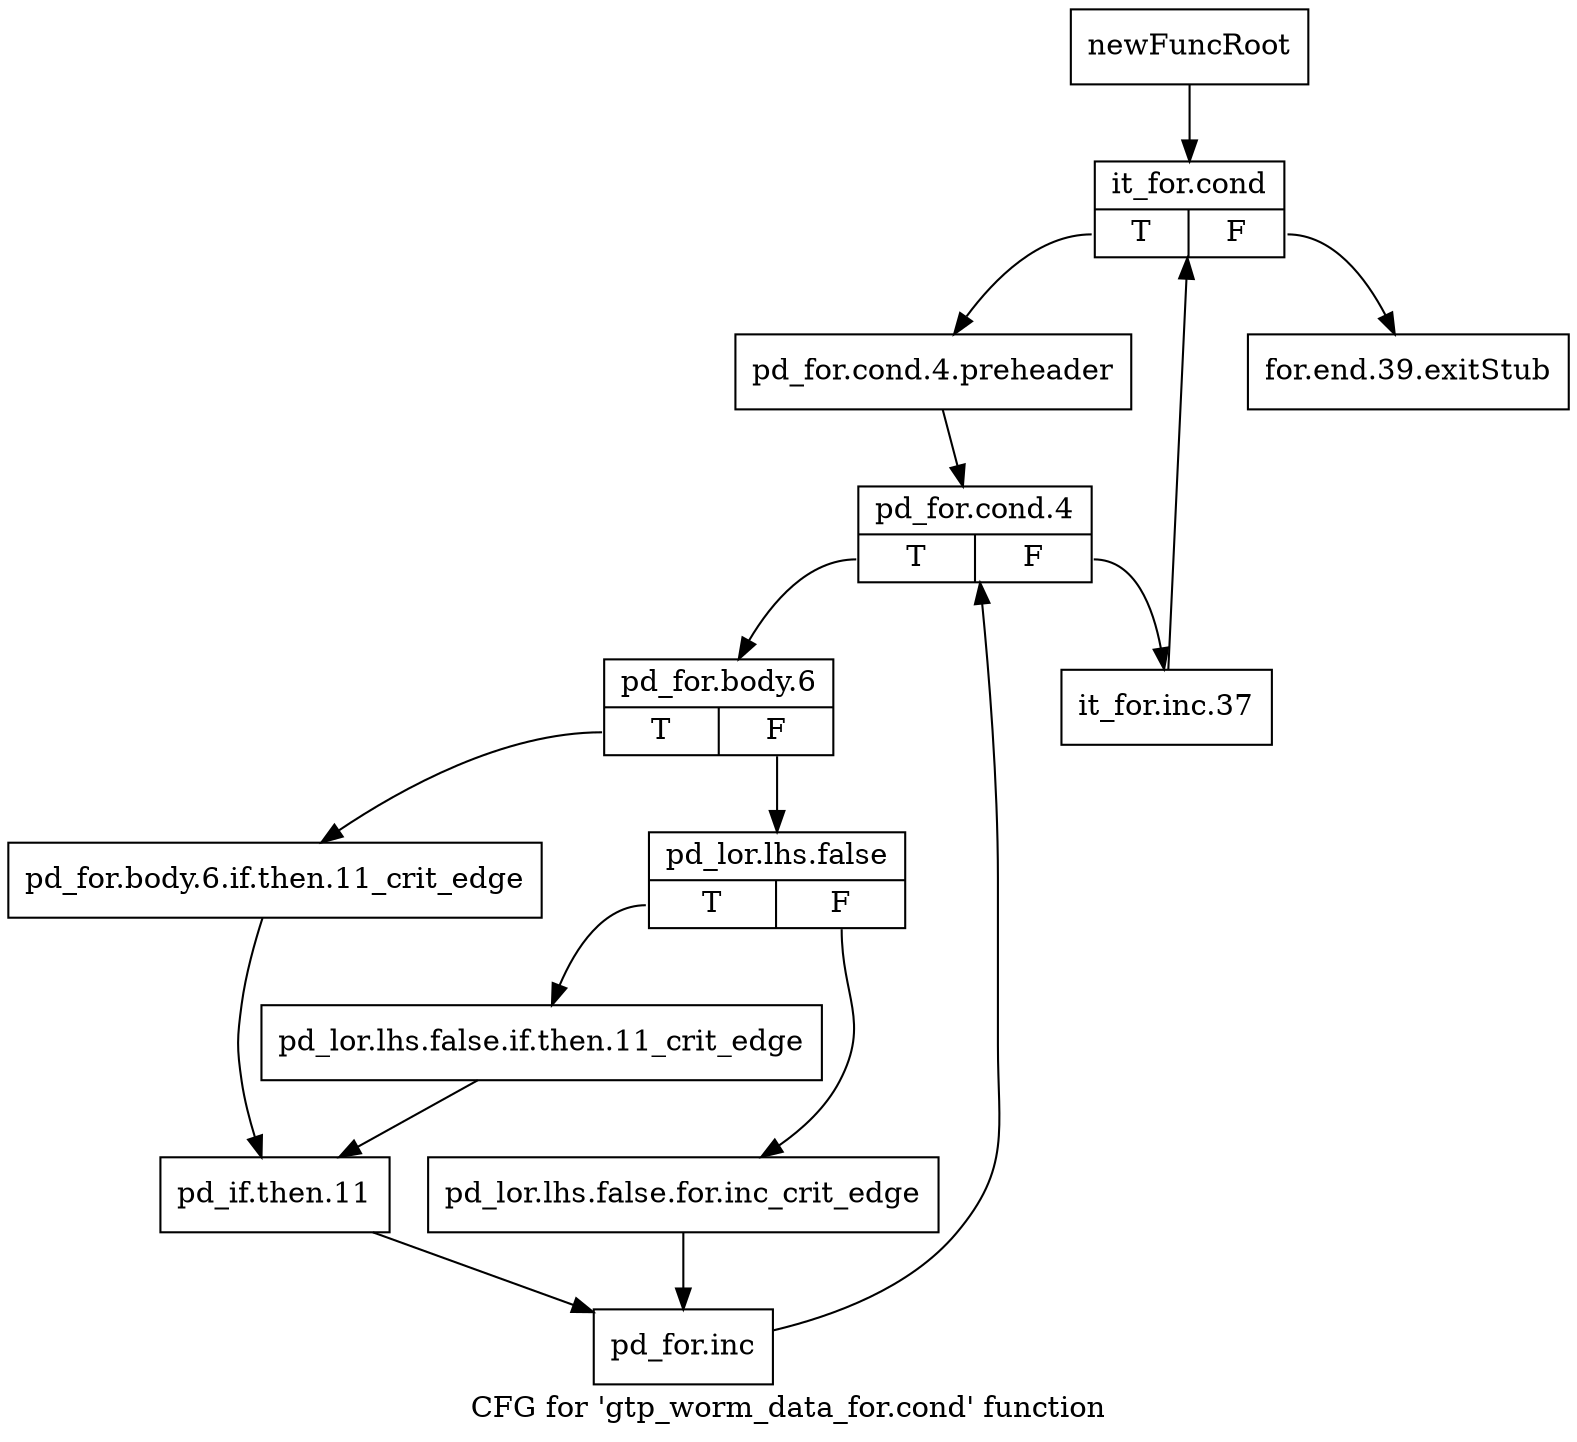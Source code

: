 digraph "CFG for 'gtp_worm_data_for.cond' function" {
	label="CFG for 'gtp_worm_data_for.cond' function";

	Node0x4831810 [shape=record,label="{newFuncRoot}"];
	Node0x4831810 -> Node0x48318b0;
	Node0x4831860 [shape=record,label="{for.end.39.exitStub}"];
	Node0x48318b0 [shape=record,label="{it_for.cond|{<s0>T|<s1>F}}"];
	Node0x48318b0:s0 -> Node0x4831900;
	Node0x48318b0:s1 -> Node0x4831860;
	Node0x4831900 [shape=record,label="{pd_for.cond.4.preheader}"];
	Node0x4831900 -> Node0x4831950;
	Node0x4831950 [shape=record,label="{pd_for.cond.4|{<s0>T|<s1>F}}"];
	Node0x4831950:s0 -> Node0x48319f0;
	Node0x4831950:s1 -> Node0x48319a0;
	Node0x48319a0 [shape=record,label="{it_for.inc.37}"];
	Node0x48319a0 -> Node0x48318b0;
	Node0x48319f0 [shape=record,label="{pd_for.body.6|{<s0>T|<s1>F}}"];
	Node0x48319f0:s0 -> Node0x4831b30;
	Node0x48319f0:s1 -> Node0x4831a40;
	Node0x4831a40 [shape=record,label="{pd_lor.lhs.false|{<s0>T|<s1>F}}"];
	Node0x4831a40:s0 -> Node0x4831ae0;
	Node0x4831a40:s1 -> Node0x4831a90;
	Node0x4831a90 [shape=record,label="{pd_lor.lhs.false.for.inc_crit_edge}"];
	Node0x4831a90 -> Node0x4831bd0;
	Node0x4831ae0 [shape=record,label="{pd_lor.lhs.false.if.then.11_crit_edge}"];
	Node0x4831ae0 -> Node0x4831b80;
	Node0x4831b30 [shape=record,label="{pd_for.body.6.if.then.11_crit_edge}"];
	Node0x4831b30 -> Node0x4831b80;
	Node0x4831b80 [shape=record,label="{pd_if.then.11}"];
	Node0x4831b80 -> Node0x4831bd0;
	Node0x4831bd0 [shape=record,label="{pd_for.inc}"];
	Node0x4831bd0 -> Node0x4831950;
}
